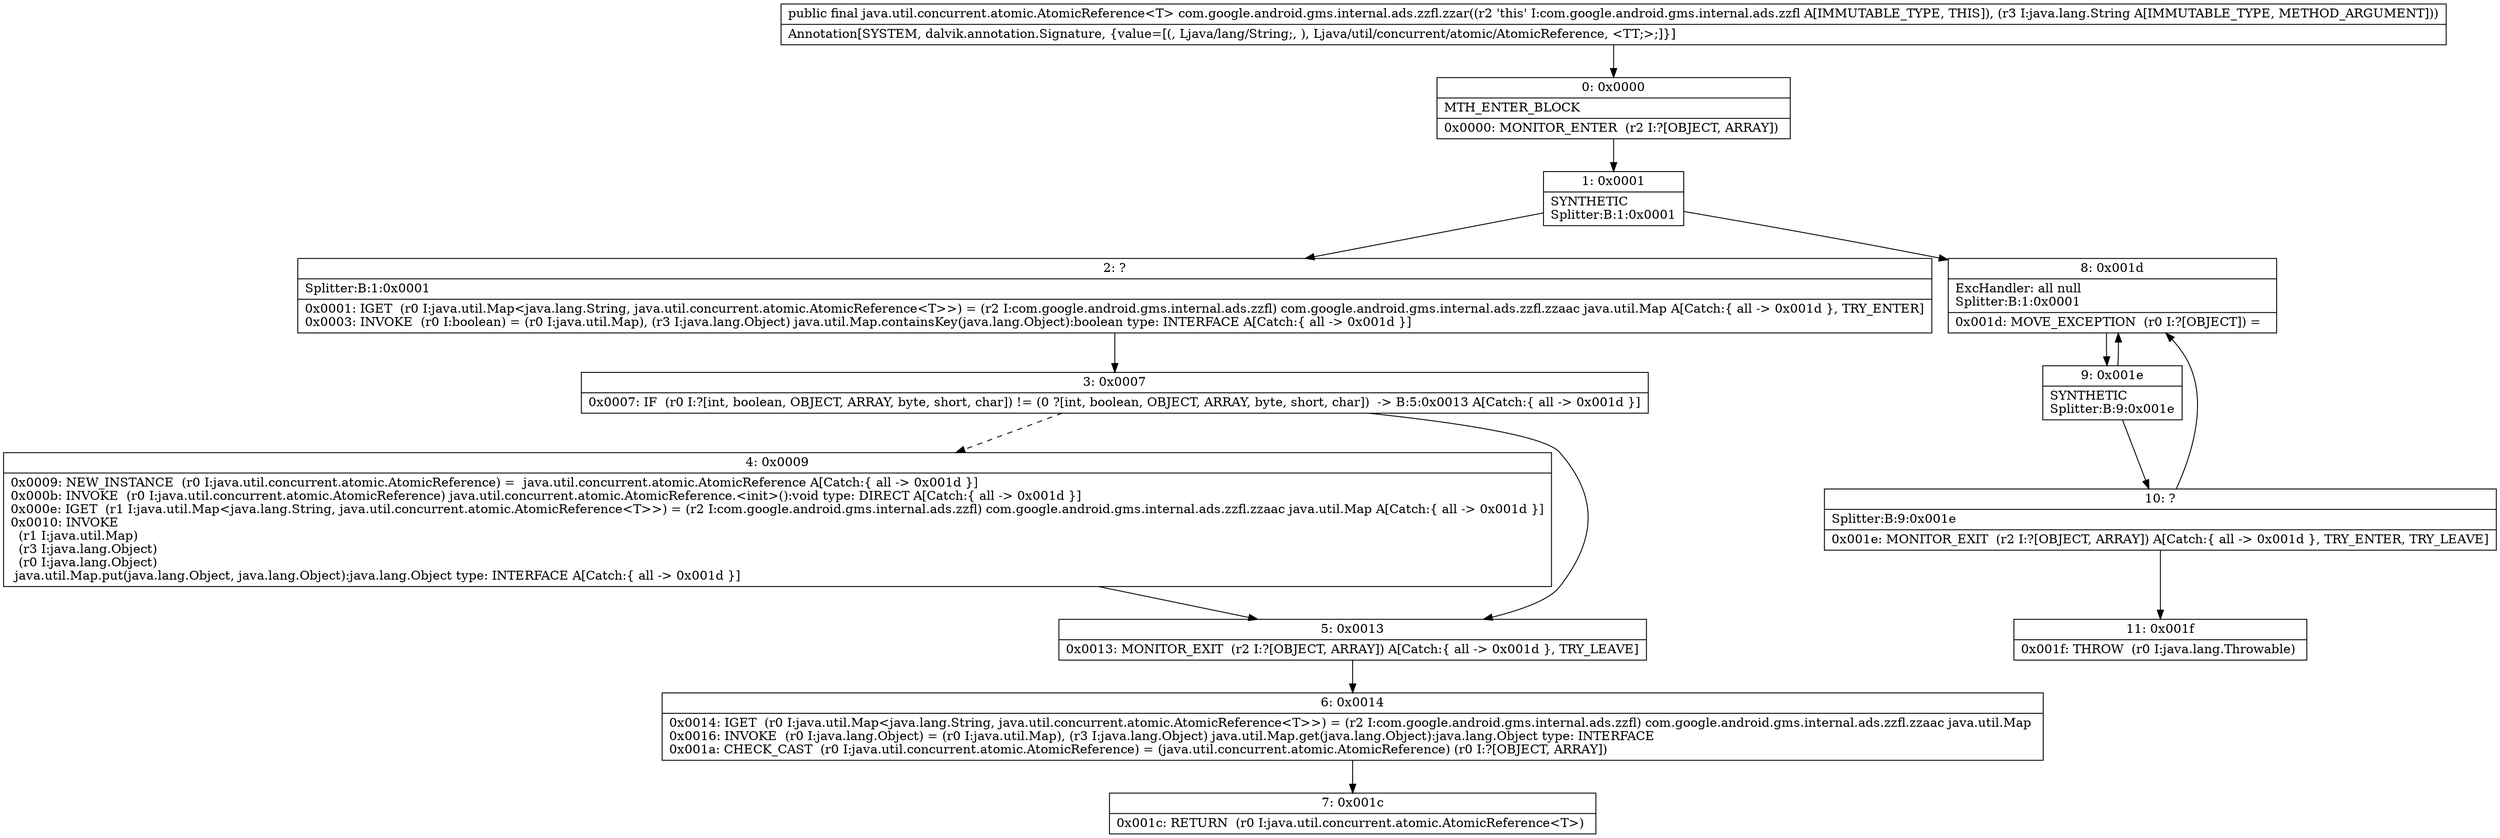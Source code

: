 digraph "CFG forcom.google.android.gms.internal.ads.zzfl.zzar(Ljava\/lang\/String;)Ljava\/util\/concurrent\/atomic\/AtomicReference;" {
Node_0 [shape=record,label="{0\:\ 0x0000|MTH_ENTER_BLOCK\l|0x0000: MONITOR_ENTER  (r2 I:?[OBJECT, ARRAY]) \l}"];
Node_1 [shape=record,label="{1\:\ 0x0001|SYNTHETIC\lSplitter:B:1:0x0001\l}"];
Node_2 [shape=record,label="{2\:\ ?|Splitter:B:1:0x0001\l|0x0001: IGET  (r0 I:java.util.Map\<java.lang.String, java.util.concurrent.atomic.AtomicReference\<T\>\>) = (r2 I:com.google.android.gms.internal.ads.zzfl) com.google.android.gms.internal.ads.zzfl.zzaac java.util.Map A[Catch:\{ all \-\> 0x001d \}, TRY_ENTER]\l0x0003: INVOKE  (r0 I:boolean) = (r0 I:java.util.Map), (r3 I:java.lang.Object) java.util.Map.containsKey(java.lang.Object):boolean type: INTERFACE A[Catch:\{ all \-\> 0x001d \}]\l}"];
Node_3 [shape=record,label="{3\:\ 0x0007|0x0007: IF  (r0 I:?[int, boolean, OBJECT, ARRAY, byte, short, char]) != (0 ?[int, boolean, OBJECT, ARRAY, byte, short, char])  \-\> B:5:0x0013 A[Catch:\{ all \-\> 0x001d \}]\l}"];
Node_4 [shape=record,label="{4\:\ 0x0009|0x0009: NEW_INSTANCE  (r0 I:java.util.concurrent.atomic.AtomicReference) =  java.util.concurrent.atomic.AtomicReference A[Catch:\{ all \-\> 0x001d \}]\l0x000b: INVOKE  (r0 I:java.util.concurrent.atomic.AtomicReference) java.util.concurrent.atomic.AtomicReference.\<init\>():void type: DIRECT A[Catch:\{ all \-\> 0x001d \}]\l0x000e: IGET  (r1 I:java.util.Map\<java.lang.String, java.util.concurrent.atomic.AtomicReference\<T\>\>) = (r2 I:com.google.android.gms.internal.ads.zzfl) com.google.android.gms.internal.ads.zzfl.zzaac java.util.Map A[Catch:\{ all \-\> 0x001d \}]\l0x0010: INVOKE  \l  (r1 I:java.util.Map)\l  (r3 I:java.lang.Object)\l  (r0 I:java.lang.Object)\l java.util.Map.put(java.lang.Object, java.lang.Object):java.lang.Object type: INTERFACE A[Catch:\{ all \-\> 0x001d \}]\l}"];
Node_5 [shape=record,label="{5\:\ 0x0013|0x0013: MONITOR_EXIT  (r2 I:?[OBJECT, ARRAY]) A[Catch:\{ all \-\> 0x001d \}, TRY_LEAVE]\l}"];
Node_6 [shape=record,label="{6\:\ 0x0014|0x0014: IGET  (r0 I:java.util.Map\<java.lang.String, java.util.concurrent.atomic.AtomicReference\<T\>\>) = (r2 I:com.google.android.gms.internal.ads.zzfl) com.google.android.gms.internal.ads.zzfl.zzaac java.util.Map \l0x0016: INVOKE  (r0 I:java.lang.Object) = (r0 I:java.util.Map), (r3 I:java.lang.Object) java.util.Map.get(java.lang.Object):java.lang.Object type: INTERFACE \l0x001a: CHECK_CAST  (r0 I:java.util.concurrent.atomic.AtomicReference) = (java.util.concurrent.atomic.AtomicReference) (r0 I:?[OBJECT, ARRAY]) \l}"];
Node_7 [shape=record,label="{7\:\ 0x001c|0x001c: RETURN  (r0 I:java.util.concurrent.atomic.AtomicReference\<T\>) \l}"];
Node_8 [shape=record,label="{8\:\ 0x001d|ExcHandler: all null\lSplitter:B:1:0x0001\l|0x001d: MOVE_EXCEPTION  (r0 I:?[OBJECT]) =  \l}"];
Node_9 [shape=record,label="{9\:\ 0x001e|SYNTHETIC\lSplitter:B:9:0x001e\l}"];
Node_10 [shape=record,label="{10\:\ ?|Splitter:B:9:0x001e\l|0x001e: MONITOR_EXIT  (r2 I:?[OBJECT, ARRAY]) A[Catch:\{ all \-\> 0x001d \}, TRY_ENTER, TRY_LEAVE]\l}"];
Node_11 [shape=record,label="{11\:\ 0x001f|0x001f: THROW  (r0 I:java.lang.Throwable) \l}"];
MethodNode[shape=record,label="{public final java.util.concurrent.atomic.AtomicReference\<T\> com.google.android.gms.internal.ads.zzfl.zzar((r2 'this' I:com.google.android.gms.internal.ads.zzfl A[IMMUTABLE_TYPE, THIS]), (r3 I:java.lang.String A[IMMUTABLE_TYPE, METHOD_ARGUMENT]))  | Annotation[SYSTEM, dalvik.annotation.Signature, \{value=[(, Ljava\/lang\/String;, ), Ljava\/util\/concurrent\/atomic\/AtomicReference, \<TT;\>;]\}]\l}"];
MethodNode -> Node_0;
Node_0 -> Node_1;
Node_1 -> Node_2;
Node_1 -> Node_8;
Node_2 -> Node_3;
Node_3 -> Node_4[style=dashed];
Node_3 -> Node_5;
Node_4 -> Node_5;
Node_5 -> Node_6;
Node_6 -> Node_7;
Node_8 -> Node_9;
Node_9 -> Node_10;
Node_9 -> Node_8;
Node_10 -> Node_11;
Node_10 -> Node_8;
}

